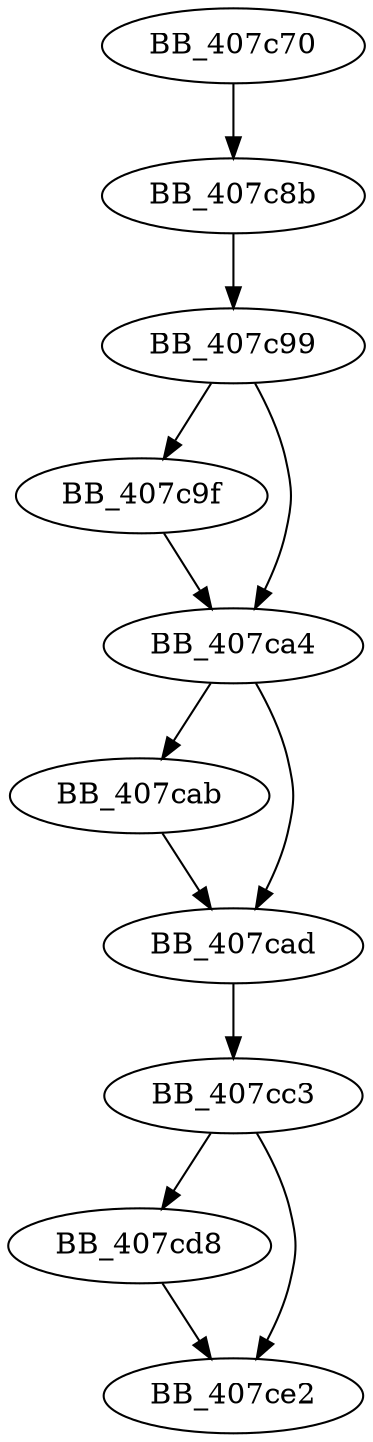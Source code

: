 DiGraph sub_407C70{
BB_407c70->BB_407c8b
BB_407c8b->BB_407c99
BB_407c99->BB_407c9f
BB_407c99->BB_407ca4
BB_407c9f->BB_407ca4
BB_407ca4->BB_407cab
BB_407ca4->BB_407cad
BB_407cab->BB_407cad
BB_407cad->BB_407cc3
BB_407cc3->BB_407cd8
BB_407cc3->BB_407ce2
BB_407cd8->BB_407ce2
}
